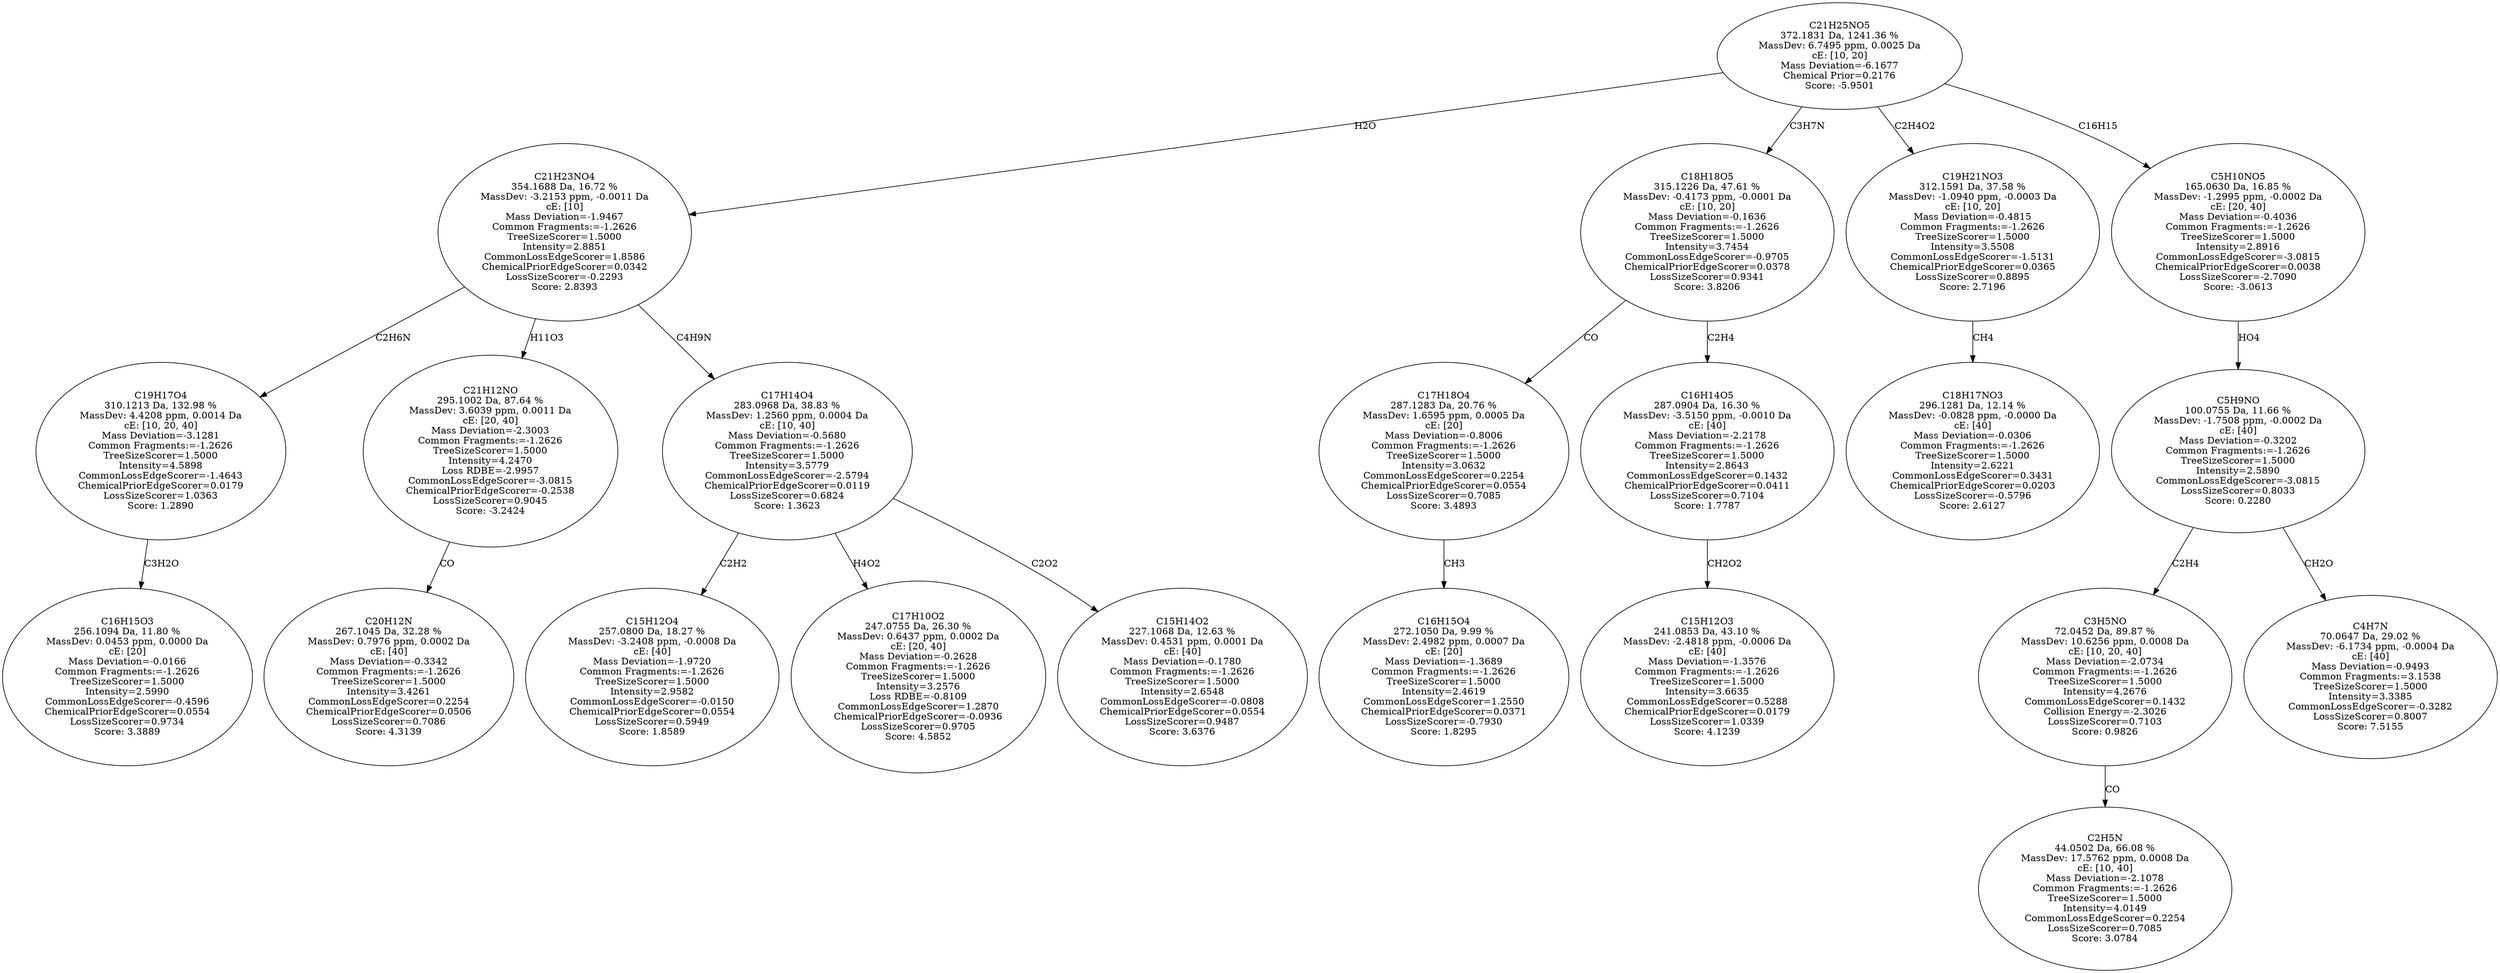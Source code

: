 strict digraph {
v1 [label="C16H15O3\n256.1094 Da, 11.80 %\nMassDev: 0.0453 ppm, 0.0000 Da\ncE: [20]\nMass Deviation=-0.0166\nCommon Fragments:=-1.2626\nTreeSizeScorer=1.5000\nIntensity=2.5990\nCommonLossEdgeScorer=-0.4596\nChemicalPriorEdgeScorer=0.0554\nLossSizeScorer=0.9734\nScore: 3.3889"];
v2 [label="C19H17O4\n310.1213 Da, 132.98 %\nMassDev: 4.4208 ppm, 0.0014 Da\ncE: [10, 20, 40]\nMass Deviation=-3.1281\nCommon Fragments:=-1.2626\nTreeSizeScorer=1.5000\nIntensity=4.5898\nCommonLossEdgeScorer=-1.4643\nChemicalPriorEdgeScorer=0.0179\nLossSizeScorer=1.0363\nScore: 1.2890"];
v3 [label="C20H12N\n267.1045 Da, 32.28 %\nMassDev: 0.7976 ppm, 0.0002 Da\ncE: [40]\nMass Deviation=-0.3342\nCommon Fragments:=-1.2626\nTreeSizeScorer=1.5000\nIntensity=3.4261\nCommonLossEdgeScorer=0.2254\nChemicalPriorEdgeScorer=0.0506\nLossSizeScorer=0.7086\nScore: 4.3139"];
v4 [label="C21H12NO\n295.1002 Da, 87.64 %\nMassDev: 3.6039 ppm, 0.0011 Da\ncE: [20, 40]\nMass Deviation=-2.3003\nCommon Fragments:=-1.2626\nTreeSizeScorer=1.5000\nIntensity=4.2470\nLoss RDBE=-2.9957\nCommonLossEdgeScorer=-3.0815\nChemicalPriorEdgeScorer=-0.2538\nLossSizeScorer=0.9045\nScore: -3.2424"];
v5 [label="C15H12O4\n257.0800 Da, 18.27 %\nMassDev: -3.2408 ppm, -0.0008 Da\ncE: [40]\nMass Deviation=-1.9720\nCommon Fragments:=-1.2626\nTreeSizeScorer=1.5000\nIntensity=2.9582\nCommonLossEdgeScorer=-0.0150\nChemicalPriorEdgeScorer=0.0554\nLossSizeScorer=0.5949\nScore: 1.8589"];
v6 [label="C17H10O2\n247.0755 Da, 26.30 %\nMassDev: 0.6437 ppm, 0.0002 Da\ncE: [20, 40]\nMass Deviation=-0.2628\nCommon Fragments:=-1.2626\nTreeSizeScorer=1.5000\nIntensity=3.2576\nLoss RDBE=-0.8109\nCommonLossEdgeScorer=1.2870\nChemicalPriorEdgeScorer=-0.0936\nLossSizeScorer=0.9705\nScore: 4.5852"];
v7 [label="C15H14O2\n227.1068 Da, 12.63 %\nMassDev: 0.4531 ppm, 0.0001 Da\ncE: [40]\nMass Deviation=-0.1780\nCommon Fragments:=-1.2626\nTreeSizeScorer=1.5000\nIntensity=2.6548\nCommonLossEdgeScorer=-0.0808\nChemicalPriorEdgeScorer=0.0554\nLossSizeScorer=0.9487\nScore: 3.6376"];
v8 [label="C17H14O4\n283.0968 Da, 38.83 %\nMassDev: 1.2560 ppm, 0.0004 Da\ncE: [10, 40]\nMass Deviation=-0.5680\nCommon Fragments:=-1.2626\nTreeSizeScorer=1.5000\nIntensity=3.5779\nCommonLossEdgeScorer=-2.5794\nChemicalPriorEdgeScorer=0.0119\nLossSizeScorer=0.6824\nScore: 1.3623"];
v9 [label="C21H23NO4\n354.1688 Da, 16.72 %\nMassDev: -3.2153 ppm, -0.0011 Da\ncE: [10]\nMass Deviation=-1.9467\nCommon Fragments:=-1.2626\nTreeSizeScorer=1.5000\nIntensity=2.8851\nCommonLossEdgeScorer=1.8586\nChemicalPriorEdgeScorer=0.0342\nLossSizeScorer=-0.2293\nScore: 2.8393"];
v10 [label="C16H15O4\n272.1050 Da, 9.99 %\nMassDev: 2.4982 ppm, 0.0007 Da\ncE: [20]\nMass Deviation=-1.3689\nCommon Fragments:=-1.2626\nTreeSizeScorer=1.5000\nIntensity=2.4619\nCommonLossEdgeScorer=1.2550\nChemicalPriorEdgeScorer=0.0371\nLossSizeScorer=-0.7930\nScore: 1.8295"];
v11 [label="C17H18O4\n287.1283 Da, 20.76 %\nMassDev: 1.6595 ppm, 0.0005 Da\ncE: [20]\nMass Deviation=-0.8006\nCommon Fragments:=-1.2626\nTreeSizeScorer=1.5000\nIntensity=3.0632\nCommonLossEdgeScorer=0.2254\nChemicalPriorEdgeScorer=0.0554\nLossSizeScorer=0.7085\nScore: 3.4893"];
v12 [label="C15H12O3\n241.0853 Da, 43.10 %\nMassDev: -2.4818 ppm, -0.0006 Da\ncE: [40]\nMass Deviation=-1.3576\nCommon Fragments:=-1.2626\nTreeSizeScorer=1.5000\nIntensity=3.6635\nCommonLossEdgeScorer=0.5288\nChemicalPriorEdgeScorer=0.0179\nLossSizeScorer=1.0339\nScore: 4.1239"];
v13 [label="C16H14O5\n287.0904 Da, 16.30 %\nMassDev: -3.5150 ppm, -0.0010 Da\ncE: [40]\nMass Deviation=-2.2178\nCommon Fragments:=-1.2626\nTreeSizeScorer=1.5000\nIntensity=2.8643\nCommonLossEdgeScorer=0.1432\nChemicalPriorEdgeScorer=0.0411\nLossSizeScorer=0.7104\nScore: 1.7787"];
v14 [label="C18H18O5\n315.1226 Da, 47.61 %\nMassDev: -0.4173 ppm, -0.0001 Da\ncE: [10, 20]\nMass Deviation=-0.1636\nCommon Fragments:=-1.2626\nTreeSizeScorer=1.5000\nIntensity=3.7454\nCommonLossEdgeScorer=-0.9705\nChemicalPriorEdgeScorer=0.0378\nLossSizeScorer=0.9341\nScore: 3.8206"];
v15 [label="C18H17NO3\n296.1281 Da, 12.14 %\nMassDev: -0.0828 ppm, -0.0000 Da\ncE: [40]\nMass Deviation=-0.0306\nCommon Fragments:=-1.2626\nTreeSizeScorer=1.5000\nIntensity=2.6221\nCommonLossEdgeScorer=0.3431\nChemicalPriorEdgeScorer=0.0203\nLossSizeScorer=-0.5796\nScore: 2.6127"];
v16 [label="C19H21NO3\n312.1591 Da, 37.58 %\nMassDev: -1.0940 ppm, -0.0003 Da\ncE: [10, 20]\nMass Deviation=-0.4815\nCommon Fragments:=-1.2626\nTreeSizeScorer=1.5000\nIntensity=3.5508\nCommonLossEdgeScorer=-1.5131\nChemicalPriorEdgeScorer=0.0365\nLossSizeScorer=0.8895\nScore: 2.7196"];
v17 [label="C2H5N\n44.0502 Da, 66.08 %\nMassDev: 17.5762 ppm, 0.0008 Da\ncE: [10, 40]\nMass Deviation=-2.1078\nCommon Fragments:=-1.2626\nTreeSizeScorer=1.5000\nIntensity=4.0149\nCommonLossEdgeScorer=0.2254\nLossSizeScorer=0.7085\nScore: 3.0784"];
v18 [label="C3H5NO\n72.0452 Da, 89.87 %\nMassDev: 10.6256 ppm, 0.0008 Da\ncE: [10, 20, 40]\nMass Deviation=-2.0734\nCommon Fragments:=-1.2626\nTreeSizeScorer=1.5000\nIntensity=4.2676\nCommonLossEdgeScorer=0.1432\nCollision Energy=-2.3026\nLossSizeScorer=0.7103\nScore: 0.9826"];
v19 [label="C4H7N\n70.0647 Da, 29.02 %\nMassDev: -6.1734 ppm, -0.0004 Da\ncE: [40]\nMass Deviation=-0.9493\nCommon Fragments:=3.1538\nTreeSizeScorer=1.5000\nIntensity=3.3385\nCommonLossEdgeScorer=-0.3282\nLossSizeScorer=0.8007\nScore: 7.5155"];
v20 [label="C5H9NO\n100.0755 Da, 11.66 %\nMassDev: -1.7508 ppm, -0.0002 Da\ncE: [40]\nMass Deviation=-0.3202\nCommon Fragments:=-1.2626\nTreeSizeScorer=1.5000\nIntensity=2.5890\nCommonLossEdgeScorer=-3.0815\nLossSizeScorer=0.8033\nScore: 0.2280"];
v21 [label="C5H10NO5\n165.0630 Da, 16.85 %\nMassDev: -1.2995 ppm, -0.0002 Da\ncE: [20, 40]\nMass Deviation=-0.4036\nCommon Fragments:=-1.2626\nTreeSizeScorer=1.5000\nIntensity=2.8916\nCommonLossEdgeScorer=-3.0815\nChemicalPriorEdgeScorer=0.0038\nLossSizeScorer=-2.7090\nScore: -3.0613"];
v22 [label="C21H25NO5\n372.1831 Da, 1241.36 %\nMassDev: 6.7495 ppm, 0.0025 Da\ncE: [10, 20]\nMass Deviation=-6.1677\nChemical Prior=0.2176\nScore: -5.9501"];
v2 -> v1 [label="C3H2O"];
v9 -> v2 [label="C2H6N"];
v4 -> v3 [label="CO"];
v9 -> v4 [label="H11O3"];
v8 -> v5 [label="C2H2"];
v8 -> v6 [label="H4O2"];
v8 -> v7 [label="C2O2"];
v9 -> v8 [label="C4H9N"];
v22 -> v9 [label="H2O"];
v11 -> v10 [label="CH3"];
v14 -> v11 [label="CO"];
v13 -> v12 [label="CH2O2"];
v14 -> v13 [label="C2H4"];
v22 -> v14 [label="C3H7N"];
v16 -> v15 [label="CH4"];
v22 -> v16 [label="C2H4O2"];
v18 -> v17 [label="CO"];
v20 -> v18 [label="C2H4"];
v20 -> v19 [label="CH2O"];
v21 -> v20 [label="HO4"];
v22 -> v21 [label="C16H15"];
}